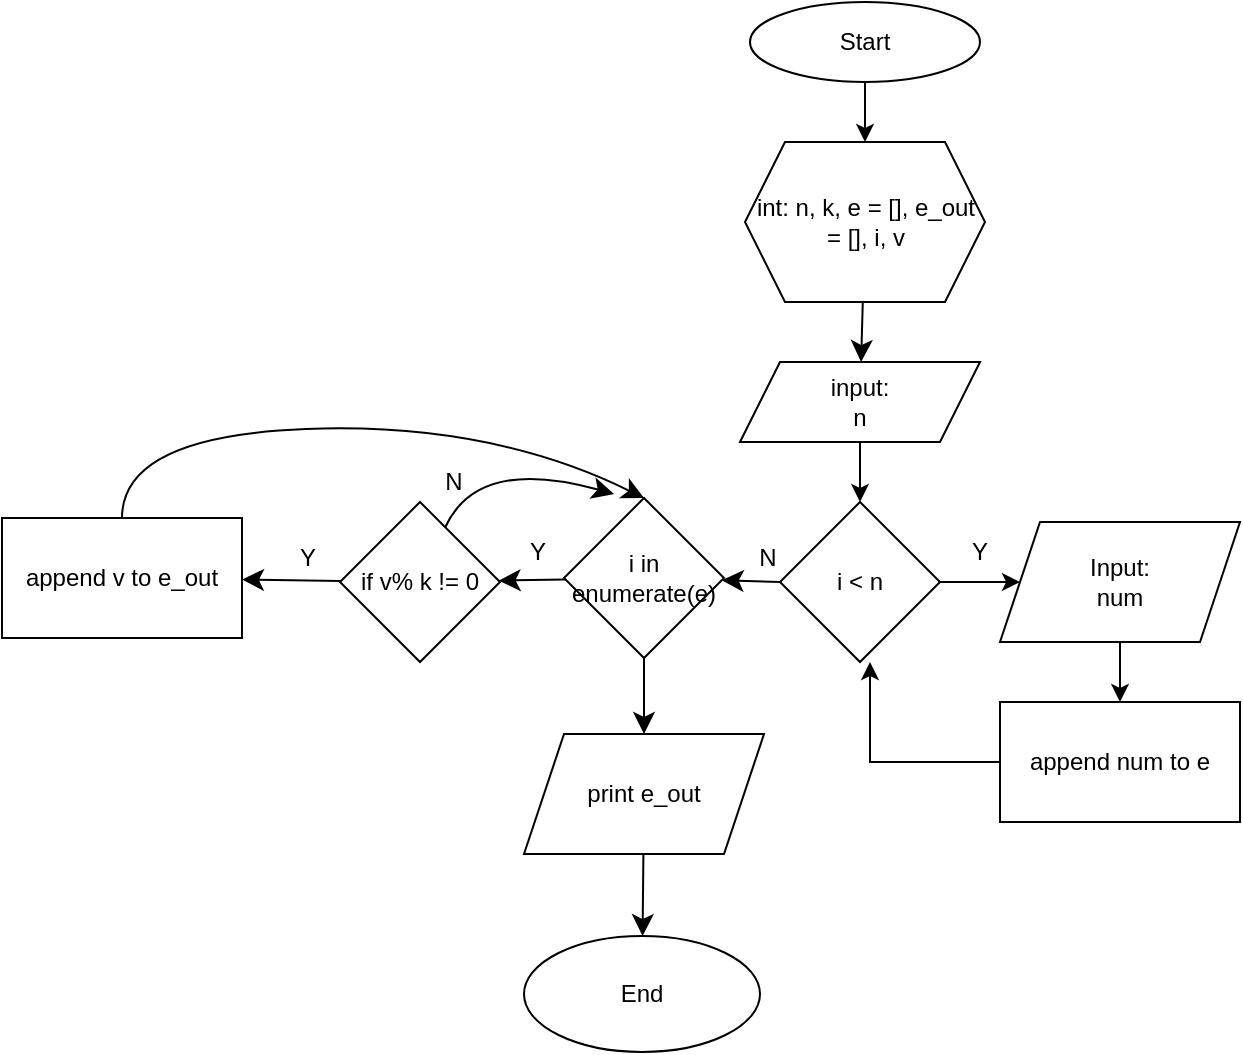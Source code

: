 <mxfile version="24.8.3">
  <diagram name="Page-1" id="ILP9-f68ZLWvMjHwj-SV">
    <mxGraphModel dx="1069" dy="857" grid="0" gridSize="10" guides="1" tooltips="1" connect="1" arrows="1" fold="1" page="0" pageScale="1" pageWidth="850" pageHeight="1100" math="0" shadow="0">
      <root>
        <mxCell id="0" />
        <mxCell id="1" parent="0" />
        <mxCell id="An8mYX0iyclEcx4Pc8yn-1" value="" style="edgeStyle=orthogonalEdgeStyle;rounded=0;orthogonalLoop=1;jettySize=auto;html=1;" edge="1" parent="1" source="An8mYX0iyclEcx4Pc8yn-2" target="An8mYX0iyclEcx4Pc8yn-4">
          <mxGeometry relative="1" as="geometry" />
        </mxCell>
        <mxCell id="An8mYX0iyclEcx4Pc8yn-2" value="Start" style="ellipse;whiteSpace=wrap;html=1;" vertex="1" parent="1">
          <mxGeometry x="365" y="20" width="115" height="40" as="geometry" />
        </mxCell>
        <mxCell id="An8mYX0iyclEcx4Pc8yn-3" value="" style="edgeStyle=none;curved=1;rounded=0;orthogonalLoop=1;jettySize=auto;html=1;fontSize=12;startSize=8;endSize=8;" edge="1" parent="1" source="An8mYX0iyclEcx4Pc8yn-4" target="An8mYX0iyclEcx4Pc8yn-6">
          <mxGeometry relative="1" as="geometry" />
        </mxCell>
        <mxCell id="An8mYX0iyclEcx4Pc8yn-4" value="int: n, k, e = [], e_out = [], i, v" style="shape=hexagon;perimeter=hexagonPerimeter2;whiteSpace=wrap;html=1;fixedSize=1;" vertex="1" parent="1">
          <mxGeometry x="362.5" y="90" width="120" height="80" as="geometry" />
        </mxCell>
        <mxCell id="An8mYX0iyclEcx4Pc8yn-5" value="" style="edgeStyle=orthogonalEdgeStyle;rounded=0;orthogonalLoop=1;jettySize=auto;html=1;" edge="1" parent="1" source="An8mYX0iyclEcx4Pc8yn-6" target="An8mYX0iyclEcx4Pc8yn-8">
          <mxGeometry relative="1" as="geometry" />
        </mxCell>
        <mxCell id="An8mYX0iyclEcx4Pc8yn-6" value="input:&lt;div&gt;n&lt;/div&gt;" style="shape=parallelogram;perimeter=parallelogramPerimeter;whiteSpace=wrap;html=1;fixedSize=1;" vertex="1" parent="1">
          <mxGeometry x="360" y="200" width="120" height="40" as="geometry" />
        </mxCell>
        <mxCell id="An8mYX0iyclEcx4Pc8yn-7" value="" style="edgeStyle=orthogonalEdgeStyle;rounded=0;orthogonalLoop=1;jettySize=auto;html=1;" edge="1" parent="1" source="An8mYX0iyclEcx4Pc8yn-8" target="An8mYX0iyclEcx4Pc8yn-10">
          <mxGeometry relative="1" as="geometry" />
        </mxCell>
        <mxCell id="An8mYX0iyclEcx4Pc8yn-8" value="i &amp;lt; n" style="rhombus;whiteSpace=wrap;html=1;" vertex="1" parent="1">
          <mxGeometry x="380" y="270" width="80" height="80" as="geometry" />
        </mxCell>
        <mxCell id="An8mYX0iyclEcx4Pc8yn-9" value="" style="edgeStyle=orthogonalEdgeStyle;rounded=0;orthogonalLoop=1;jettySize=auto;html=1;" edge="1" parent="1" source="An8mYX0iyclEcx4Pc8yn-10" target="An8mYX0iyclEcx4Pc8yn-11">
          <mxGeometry relative="1" as="geometry" />
        </mxCell>
        <mxCell id="An8mYX0iyclEcx4Pc8yn-10" value="Input:&lt;div&gt;num&lt;/div&gt;" style="shape=parallelogram;perimeter=parallelogramPerimeter;whiteSpace=wrap;html=1;fixedSize=1;" vertex="1" parent="1">
          <mxGeometry x="490" y="280" width="120" height="60" as="geometry" />
        </mxCell>
        <mxCell id="An8mYX0iyclEcx4Pc8yn-11" value="append num to e" style="rounded=0;whiteSpace=wrap;html=1;" vertex="1" parent="1">
          <mxGeometry x="490" y="370" width="120" height="60" as="geometry" />
        </mxCell>
        <mxCell id="An8mYX0iyclEcx4Pc8yn-12" value="Y" style="text;strokeColor=none;align=center;fillColor=none;html=1;verticalAlign=middle;whiteSpace=wrap;rounded=0;" vertex="1" parent="1">
          <mxGeometry x="450" y="280" width="60" height="30" as="geometry" />
        </mxCell>
        <mxCell id="An8mYX0iyclEcx4Pc8yn-13" value="" style="endArrow=classic;html=1;rounded=0;exitX=0;exitY=0.5;exitDx=0;exitDy=0;" edge="1" parent="1" source="An8mYX0iyclEcx4Pc8yn-11">
          <mxGeometry width="50" height="50" relative="1" as="geometry">
            <mxPoint x="425" y="440" as="sourcePoint" />
            <mxPoint x="425" y="350" as="targetPoint" />
            <Array as="points">
              <mxPoint x="425" y="400" />
            </Array>
          </mxGeometry>
        </mxCell>
        <mxCell id="An8mYX0iyclEcx4Pc8yn-19" value="" style="edgeStyle=none;curved=1;rounded=0;orthogonalLoop=1;jettySize=auto;html=1;fontSize=12;startSize=8;endSize=8;" edge="1" parent="1" source="An8mYX0iyclEcx4Pc8yn-14" target="An8mYX0iyclEcx4Pc8yn-15">
          <mxGeometry relative="1" as="geometry" />
        </mxCell>
        <mxCell id="An8mYX0iyclEcx4Pc8yn-29" value="" style="edgeStyle=none;curved=1;rounded=0;orthogonalLoop=1;jettySize=auto;html=1;fontSize=12;startSize=8;endSize=8;" edge="1" parent="1" source="An8mYX0iyclEcx4Pc8yn-14" target="An8mYX0iyclEcx4Pc8yn-28">
          <mxGeometry relative="1" as="geometry" />
        </mxCell>
        <mxCell id="An8mYX0iyclEcx4Pc8yn-14" value="i in enumerate(e)" style="rhombus;whiteSpace=wrap;html=1;" vertex="1" parent="1">
          <mxGeometry x="272" y="268" width="80" height="80" as="geometry" />
        </mxCell>
        <mxCell id="An8mYX0iyclEcx4Pc8yn-22" value="" style="edgeStyle=none;curved=1;rounded=0;orthogonalLoop=1;jettySize=auto;html=1;fontSize=12;startSize=8;endSize=8;" edge="1" parent="1" source="An8mYX0iyclEcx4Pc8yn-15" target="An8mYX0iyclEcx4Pc8yn-16">
          <mxGeometry relative="1" as="geometry" />
        </mxCell>
        <mxCell id="An8mYX0iyclEcx4Pc8yn-31" value="" style="edgeStyle=none;curved=1;rounded=0;orthogonalLoop=1;jettySize=auto;html=1;fontSize=12;startSize=8;endSize=8;" edge="1" parent="1" source="An8mYX0iyclEcx4Pc8yn-15">
          <mxGeometry relative="1" as="geometry">
            <mxPoint x="297" y="266" as="targetPoint" />
            <Array as="points">
              <mxPoint x="229" y="247" />
            </Array>
          </mxGeometry>
        </mxCell>
        <mxCell id="An8mYX0iyclEcx4Pc8yn-15" value="if v% k != 0" style="rhombus;whiteSpace=wrap;html=1;" vertex="1" parent="1">
          <mxGeometry x="160" y="270" width="80" height="80" as="geometry" />
        </mxCell>
        <mxCell id="An8mYX0iyclEcx4Pc8yn-26" style="edgeStyle=none;curved=1;rounded=0;orthogonalLoop=1;jettySize=auto;html=1;fontSize=12;startSize=8;endSize=8;entryX=0.5;entryY=0;entryDx=0;entryDy=0;" edge="1" parent="1" source="An8mYX0iyclEcx4Pc8yn-16" target="An8mYX0iyclEcx4Pc8yn-14">
          <mxGeometry relative="1" as="geometry">
            <mxPoint x="291" y="237" as="targetPoint" />
            <Array as="points">
              <mxPoint x="51" y="237" />
              <mxPoint x="235" y="230" />
            </Array>
          </mxGeometry>
        </mxCell>
        <mxCell id="An8mYX0iyclEcx4Pc8yn-16" value="append v to e_out" style="rounded=0;whiteSpace=wrap;html=1;" vertex="1" parent="1">
          <mxGeometry x="-9" y="278" width="120" height="60" as="geometry" />
        </mxCell>
        <mxCell id="An8mYX0iyclEcx4Pc8yn-21" value="" style="endArrow=classic;html=1;rounded=0;fontSize=12;startSize=8;endSize=8;curved=1;" edge="1" parent="1" target="An8mYX0iyclEcx4Pc8yn-14">
          <mxGeometry width="50" height="50" relative="1" as="geometry">
            <mxPoint x="380" y="310" as="sourcePoint" />
            <mxPoint x="430" y="260" as="targetPoint" />
          </mxGeometry>
        </mxCell>
        <mxCell id="An8mYX0iyclEcx4Pc8yn-23" value="N" style="text;strokeColor=none;align=center;fillColor=none;html=1;verticalAlign=middle;whiteSpace=wrap;rounded=0;" vertex="1" parent="1">
          <mxGeometry x="344" y="283" width="60" height="30" as="geometry" />
        </mxCell>
        <mxCell id="An8mYX0iyclEcx4Pc8yn-24" value="Y" style="text;strokeColor=none;align=center;fillColor=none;html=1;verticalAlign=middle;whiteSpace=wrap;rounded=0;" vertex="1" parent="1">
          <mxGeometry x="229" y="280" width="60" height="30" as="geometry" />
        </mxCell>
        <mxCell id="An8mYX0iyclEcx4Pc8yn-25" value="Y" style="text;strokeColor=none;align=center;fillColor=none;html=1;verticalAlign=middle;whiteSpace=wrap;rounded=0;" vertex="1" parent="1">
          <mxGeometry x="114" y="283" width="60" height="30" as="geometry" />
        </mxCell>
        <mxCell id="An8mYX0iyclEcx4Pc8yn-34" value="" style="edgeStyle=none;curved=1;rounded=0;orthogonalLoop=1;jettySize=auto;html=1;fontSize=12;startSize=8;endSize=8;" edge="1" parent="1" source="An8mYX0iyclEcx4Pc8yn-28" target="An8mYX0iyclEcx4Pc8yn-33">
          <mxGeometry relative="1" as="geometry" />
        </mxCell>
        <mxCell id="An8mYX0iyclEcx4Pc8yn-28" value="print e_out" style="shape=parallelogram;perimeter=parallelogramPerimeter;whiteSpace=wrap;html=1;fixedSize=1;" vertex="1" parent="1">
          <mxGeometry x="252" y="386" width="120" height="60" as="geometry" />
        </mxCell>
        <mxCell id="An8mYX0iyclEcx4Pc8yn-32" value="N" style="text;strokeColor=none;align=center;fillColor=none;html=1;verticalAlign=middle;whiteSpace=wrap;rounded=0;" vertex="1" parent="1">
          <mxGeometry x="187" y="245" width="60" height="30" as="geometry" />
        </mxCell>
        <mxCell id="An8mYX0iyclEcx4Pc8yn-33" value="End" style="ellipse;whiteSpace=wrap;html=1;" vertex="1" parent="1">
          <mxGeometry x="252" y="487" width="118" height="58" as="geometry" />
        </mxCell>
      </root>
    </mxGraphModel>
  </diagram>
</mxfile>
